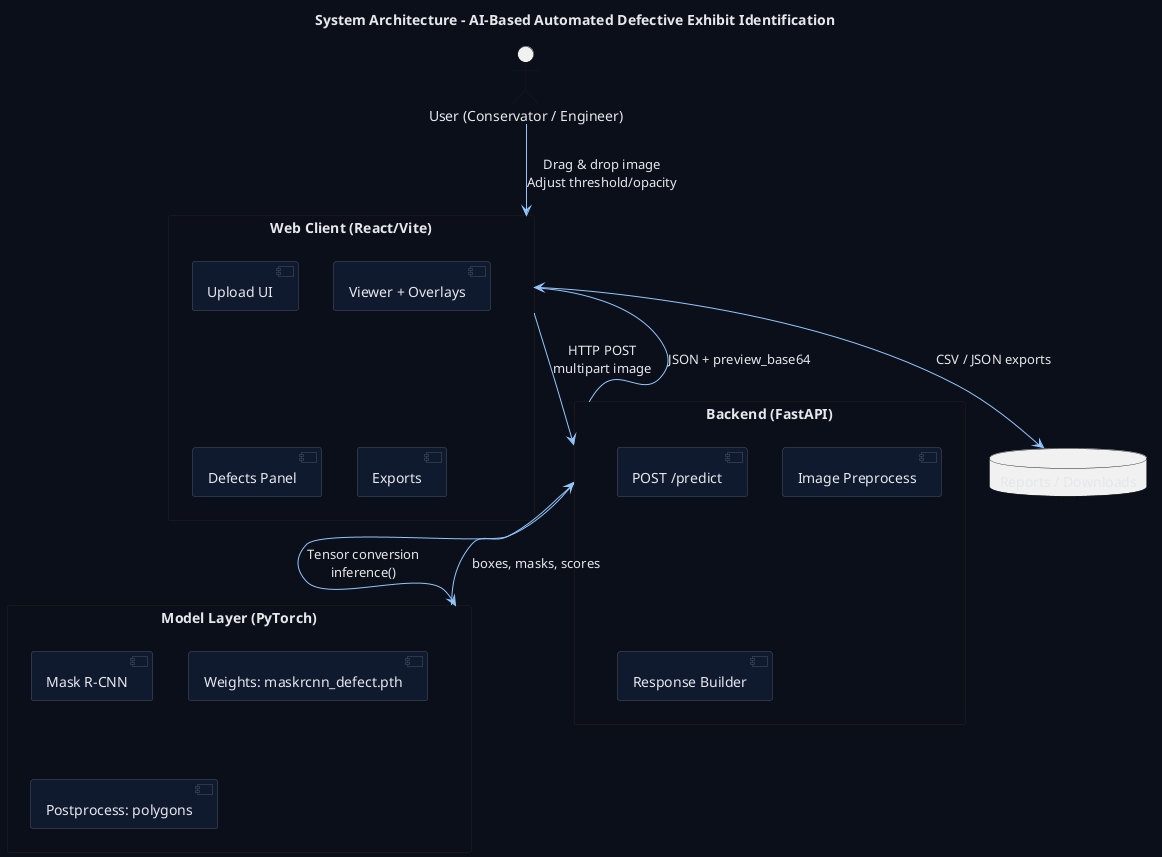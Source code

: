 @startuml
skinparam backgroundColor #0b0f19
skinparam componentBackgroundColor #101a2f
skinparam componentBorderColor #4b5563
skinparam ArrowColor #93c5fd
skinparam DefaultFontColor #e5e7eb
title System Architecture - AI-Based Automated Defective Exhibit Identification

actor "User (Conservator / Engineer)" as USER

rectangle "Web Client (React/Vite)" as WEB {
  [Upload UI]
  [Viewer + Overlays]
  [Defects Panel]
  [Exports]
}

rectangle "Backend (FastAPI)" as API {
  [POST /predict]
  [Image Preprocess]
  [Response Builder]
}

rectangle "Model Layer (PyTorch)" as ML {
  [Mask R-CNN]
  [Weights: maskrcnn_defect.pth]
  [Postprocess: polygons]
}

database "Reports / Downloads" as STORE

USER --> WEB : Drag & drop image\nAdjust threshold/opacity
WEB --> API : HTTP POST\nmultipart image
API --> ML : Tensor conversion\ninference()
ML --> API : boxes, masks, scores
API --> WEB : JSON + preview_base64
WEB --> STORE : CSV / JSON exports
@enduml